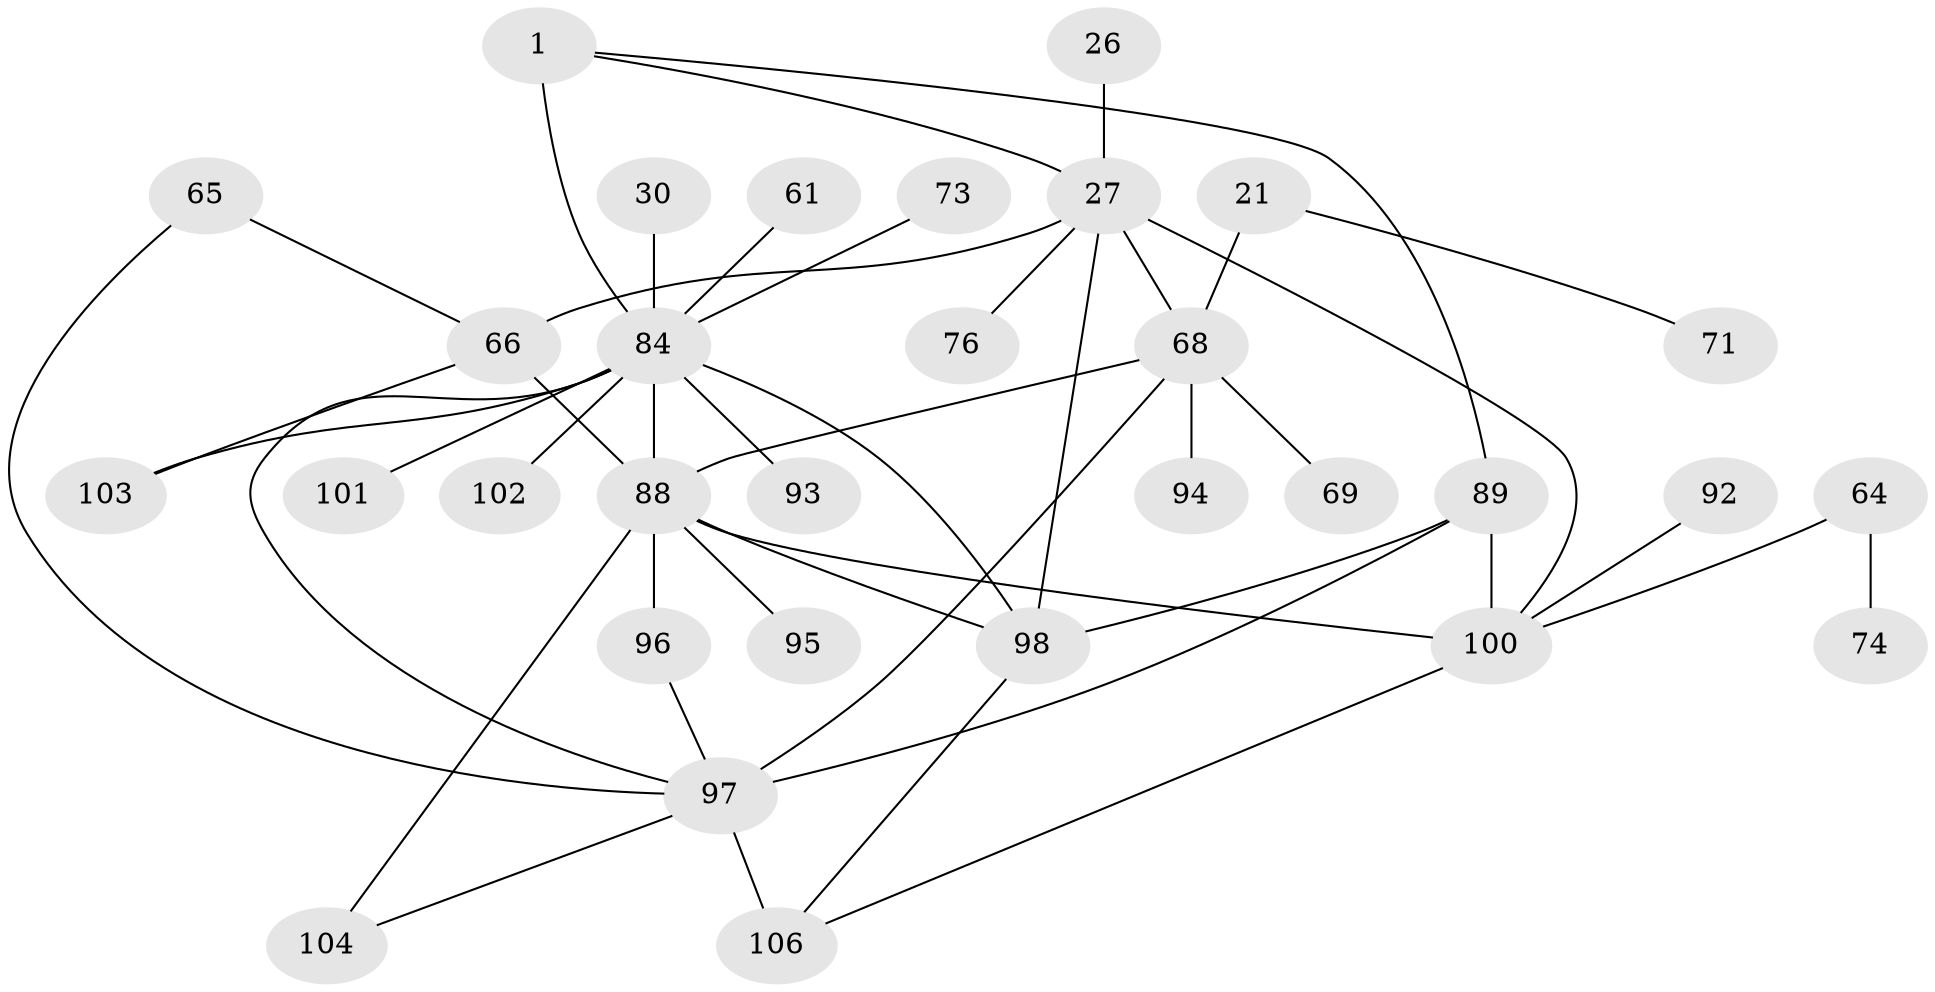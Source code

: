 // original degree distribution, {7: 0.02830188679245283, 6: 0.009433962264150943, 3: 0.20754716981132076, 5: 0.07547169811320754, 4: 0.12264150943396226, 2: 0.330188679245283, 1: 0.2169811320754717, 8: 0.009433962264150943}
// Generated by graph-tools (version 1.1) at 2025/45/03/04/25 21:45:42]
// undirected, 31 vertices, 45 edges
graph export_dot {
graph [start="1"]
  node [color=gray90,style=filled];
  1;
  21 [super="+13"];
  26;
  27 [super="+6+2"];
  30;
  61;
  64 [super="+49"];
  65 [super="+47"];
  66 [super="+5+20"];
  68 [super="+53+56+63+19"];
  69;
  71;
  73;
  74;
  76;
  84 [super="+28+83+72+58"];
  88 [super="+24+87"];
  89 [super="+77"];
  92 [super="+46"];
  93;
  94;
  95;
  96 [super="+55"];
  97 [super="+54+85"];
  98 [super="+10+43"];
  100 [super="+67+70+39+91"];
  101;
  102 [super="+99"];
  103 [super="+12"];
  104;
  106 [super="+42+105"];
  1 -- 27;
  1 -- 84 [weight=4];
  1 -- 89 [weight=2];
  21 -- 71;
  21 -- 68 [weight=2];
  26 -- 27;
  27 -- 66 [weight=3];
  27 -- 76;
  27 -- 98 [weight=2];
  27 -- 68 [weight=2];
  27 -- 100;
  30 -- 84;
  61 -- 84;
  64 -- 74;
  64 -- 100 [weight=2];
  65 -- 66;
  65 -- 97;
  66 -- 88 [weight=3];
  66 -- 103;
  68 -- 69;
  68 -- 94;
  68 -- 97 [weight=2];
  68 -- 88 [weight=2];
  73 -- 84;
  84 -- 98;
  84 -- 97 [weight=2];
  84 -- 101;
  84 -- 102;
  84 -- 103;
  84 -- 88 [weight=2];
  84 -- 93;
  88 -- 98 [weight=2];
  88 -- 96;
  88 -- 104;
  88 -- 95;
  88 -- 100 [weight=4];
  89 -- 97;
  89 -- 98;
  89 -- 100;
  92 -- 100 [weight=2];
  96 -- 97;
  97 -- 106 [weight=2];
  97 -- 104;
  98 -- 106;
  100 -- 106;
}
